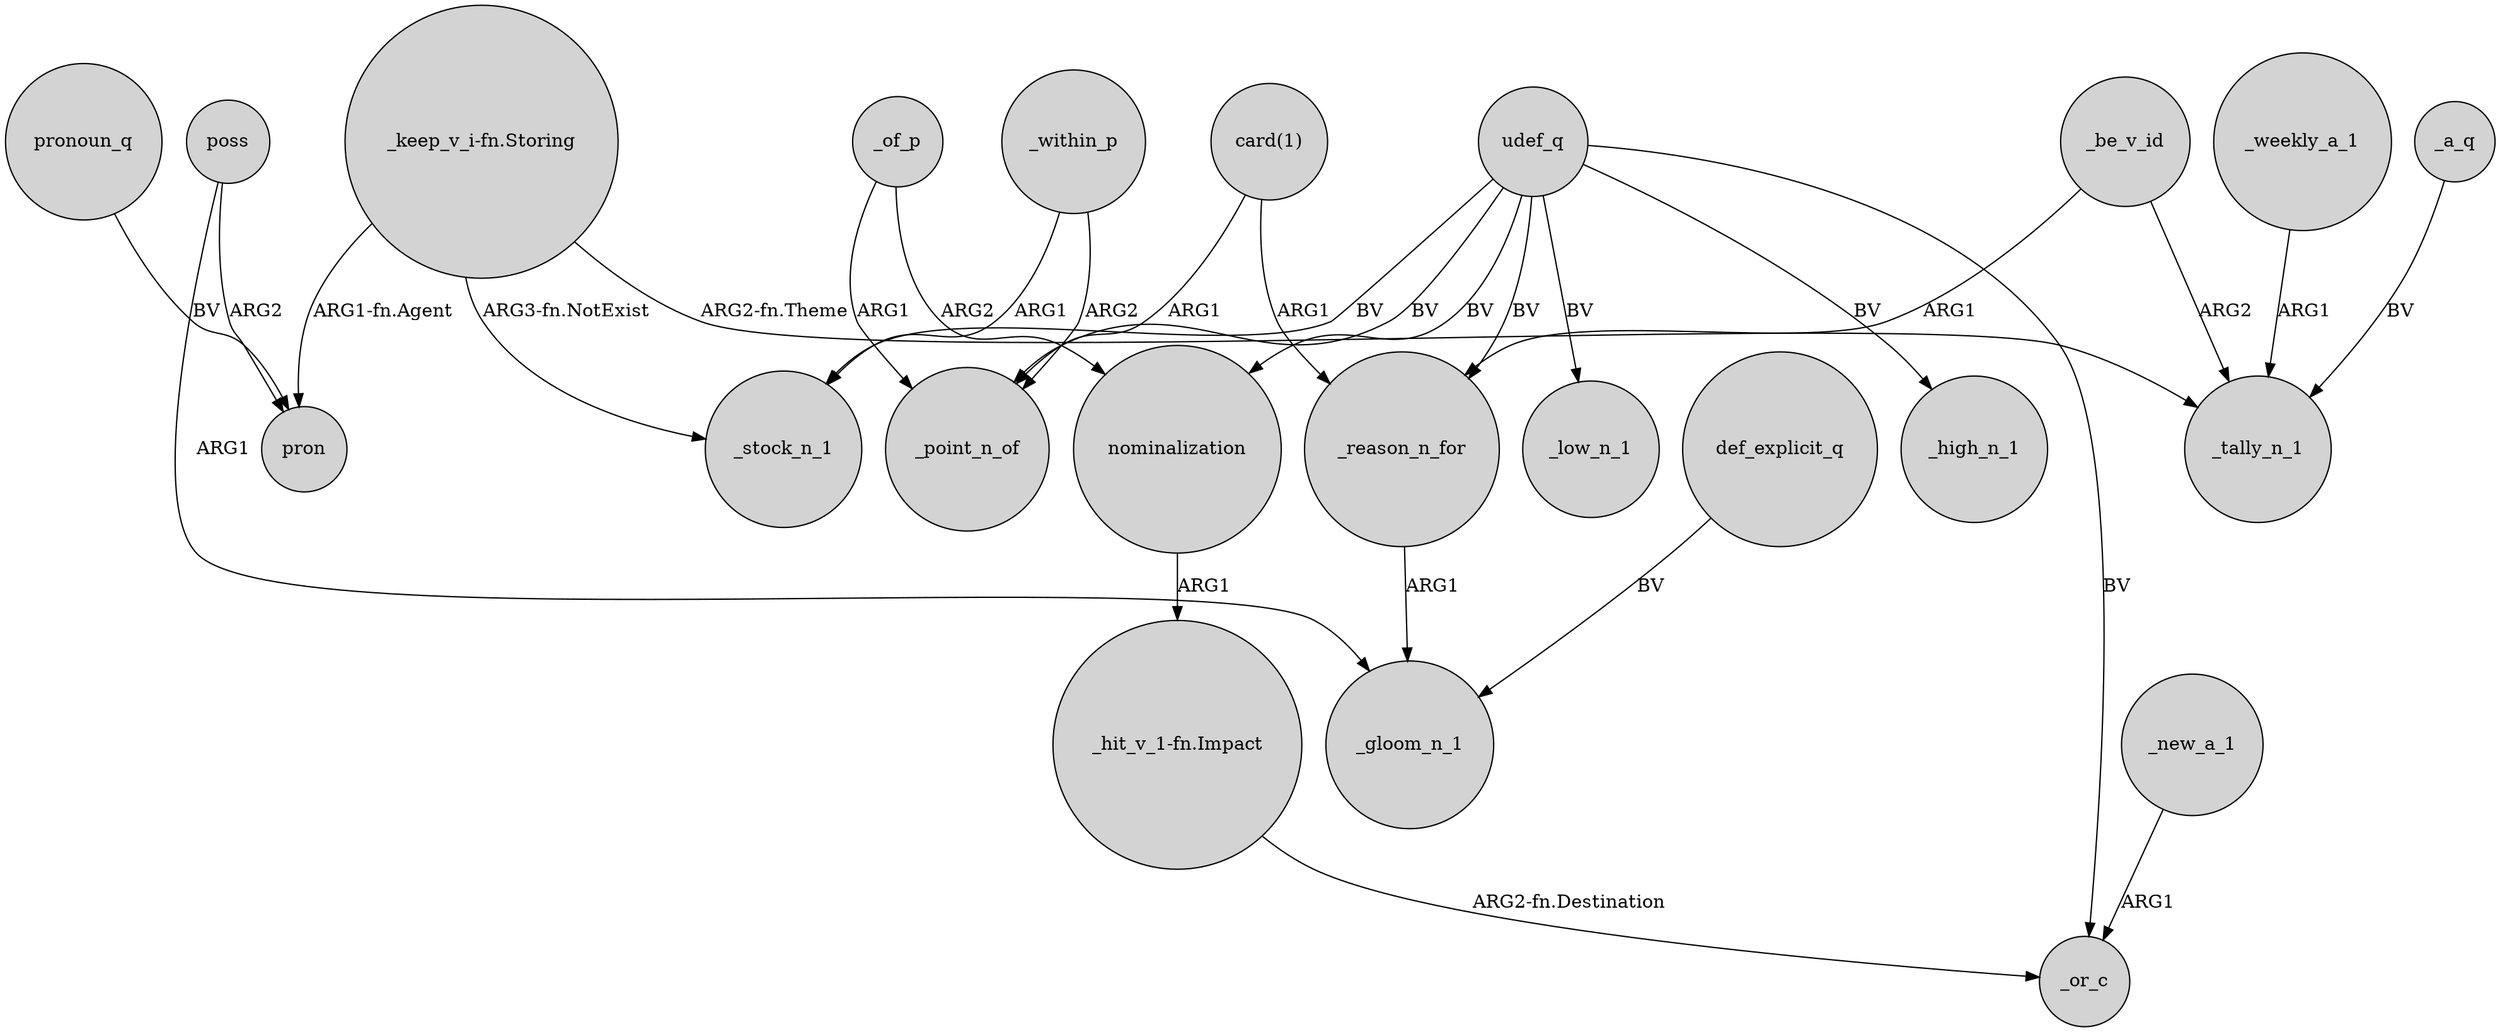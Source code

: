 digraph {
	node [shape=circle style=filled]
	_of_p -> _point_n_of [label=ARG1]
	_be_v_id -> _reason_n_for [label=ARG1]
	_weekly_a_1 -> _tally_n_1 [label=ARG1]
	"card(1)" -> _reason_n_for [label=ARG1]
	poss -> pron [label=ARG2]
	udef_q -> _reason_n_for [label=BV]
	def_explicit_q -> _gloom_n_1 [label=BV]
	"_keep_v_i-fn.Storing" -> _stock_n_1 [label="ARG3-fn.NotExist"]
	udef_q -> _low_n_1 [label=BV]
	_reason_n_for -> _gloom_n_1 [label=ARG1]
	poss -> _gloom_n_1 [label=ARG1]
	_be_v_id -> _tally_n_1 [label=ARG2]
	udef_q -> _or_c [label=BV]
	udef_q -> _high_n_1 [label=BV]
	"_keep_v_i-fn.Storing" -> pron [label="ARG1-fn.Agent"]
	pronoun_q -> pron [label=BV]
	udef_q -> _stock_n_1 [label=BV]
	nominalization -> "_hit_v_1-fn.Impact" [label=ARG1]
	_of_p -> nominalization [label=ARG2]
	_a_q -> _tally_n_1 [label=BV]
	"card(1)" -> _point_n_of [label=ARG1]
	"_hit_v_1-fn.Impact" -> _or_c [label="ARG2-fn.Destination"]
	udef_q -> nominalization [label=BV]
	_within_p -> _point_n_of [label=ARG2]
	_within_p -> _stock_n_1 [label=ARG1]
	_new_a_1 -> _or_c [label=ARG1]
	"_keep_v_i-fn.Storing" -> _tally_n_1 [label="ARG2-fn.Theme"]
	udef_q -> _point_n_of [label=BV]
}
